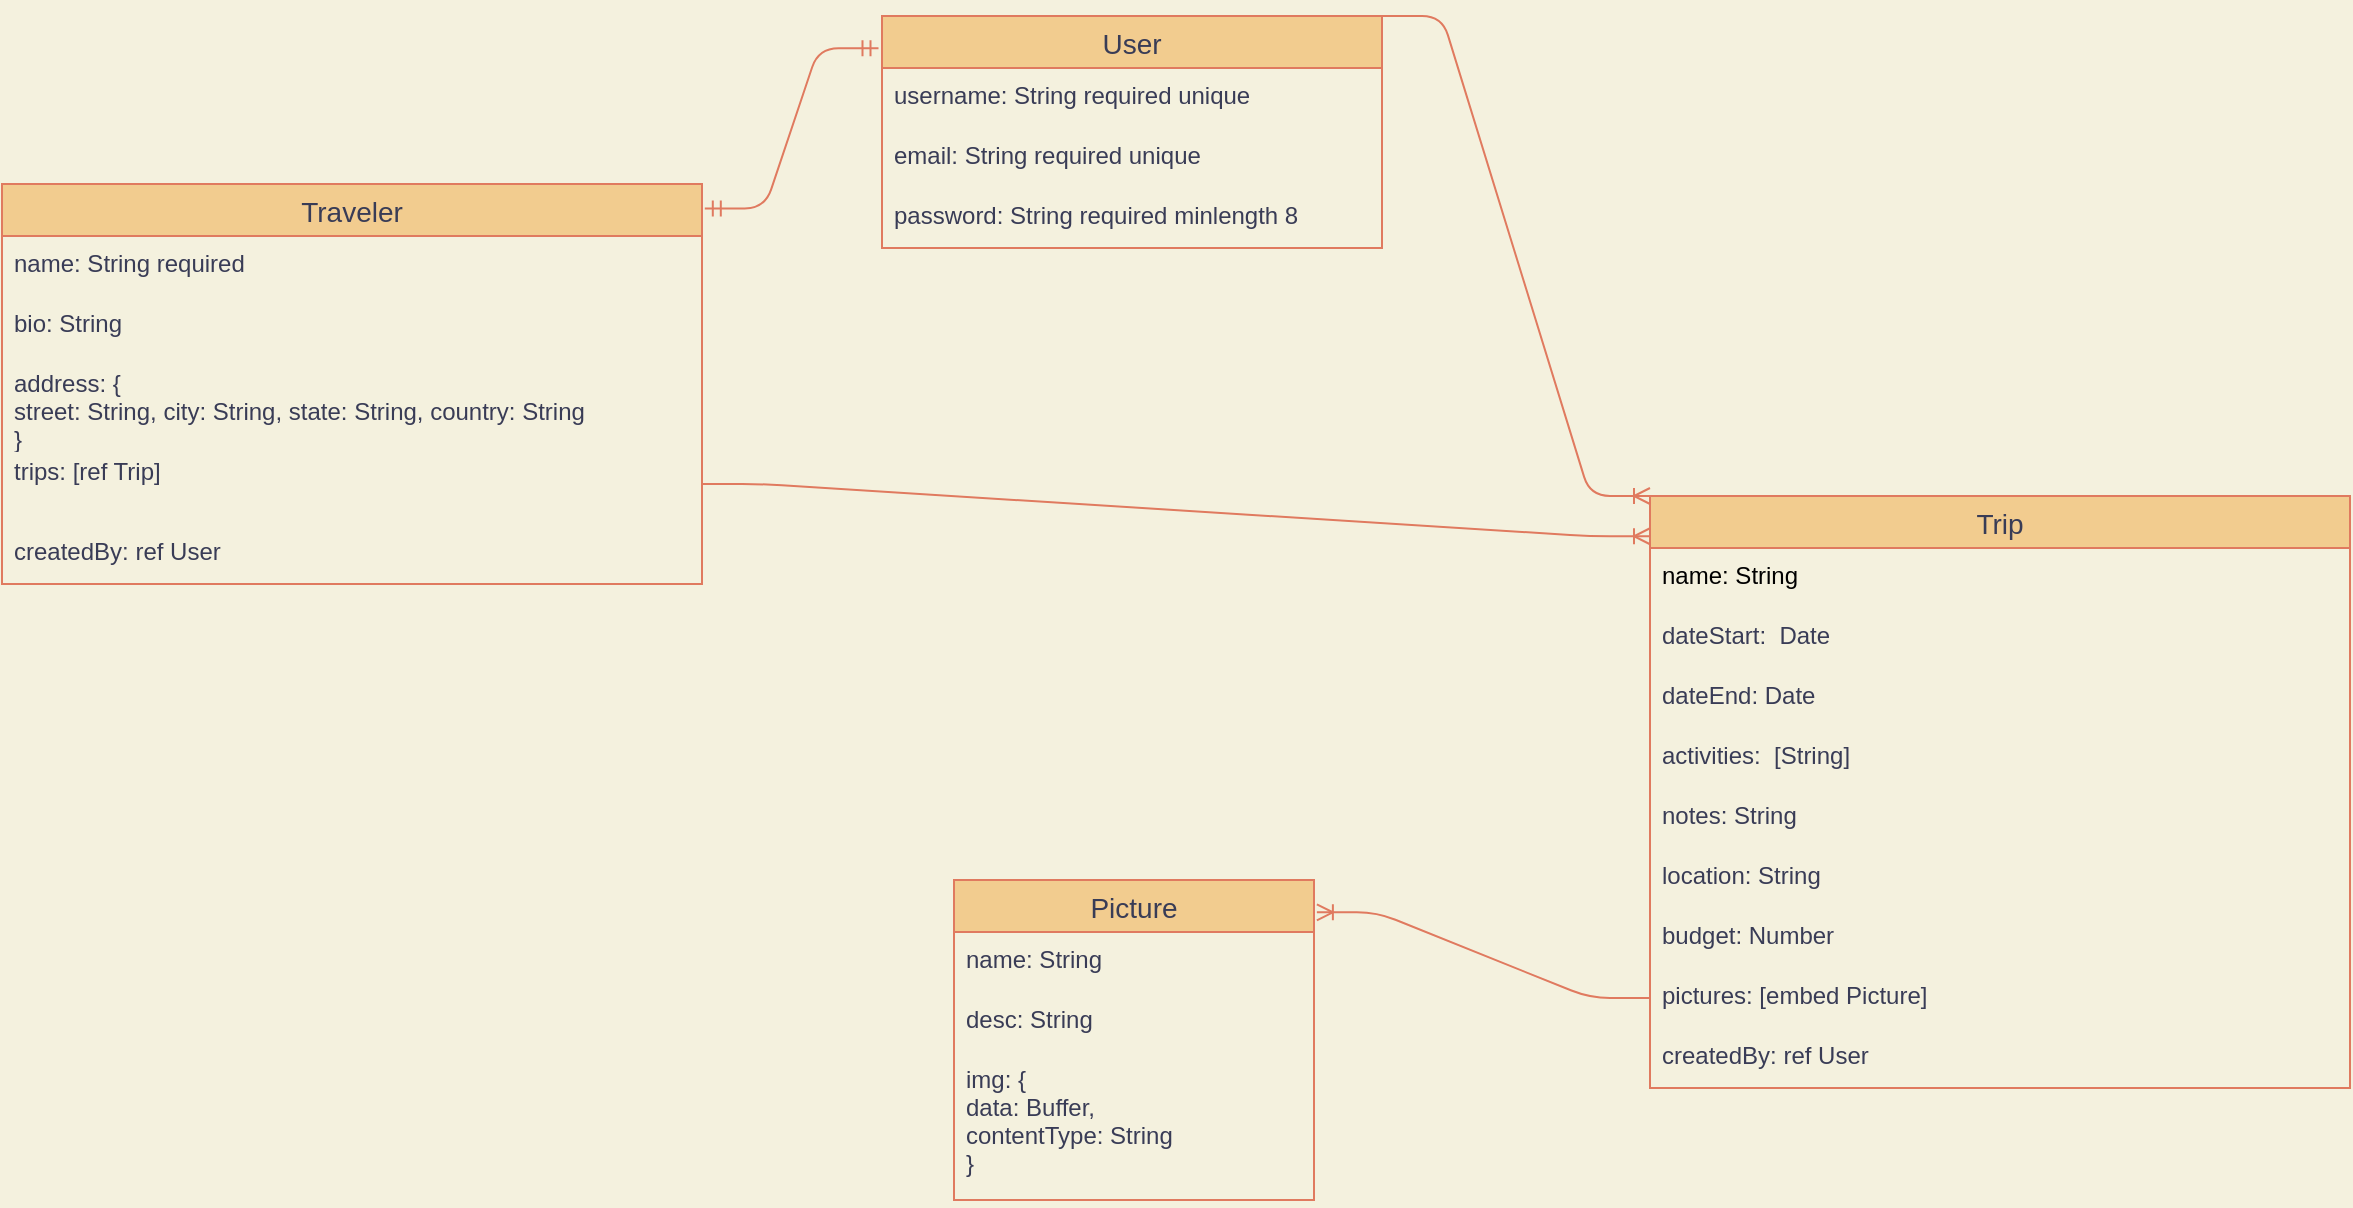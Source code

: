 <mxfile version="13.10.0" type="embed">
    <diagram id="rpIpxrknLldK7d_ocUqV" name="Page-1">
        <mxGraphModel dx="1525" dy="930" grid="1" gridSize="12" guides="0" tooltips="1" connect="1" arrows="1" fold="1" page="1" pageScale="1" pageWidth="850" pageHeight="1100" background="#F4F1DE" math="0" shadow="0">
            <root>
                <mxCell id="0"/>
                <mxCell id="1" parent="0"/>
                <mxCell id="2" value="Traveler" style="swimlane;fontStyle=0;childLayout=stackLayout;horizontal=1;startSize=26;horizontalStack=0;resizeParent=1;resizeParentMax=0;resizeLast=0;collapsible=1;marginBottom=0;align=center;fontSize=14;fillColor=#F2CC8F;strokeColor=#E07A5F;fontColor=#393C56;" parent="1" vertex="1">
                    <mxGeometry x="40" y="180" width="350" height="200" as="geometry"/>
                </mxCell>
                <mxCell id="3" value="name: String required" style="text;strokeColor=none;fillColor=none;spacingLeft=4;spacingRight=4;overflow=hidden;rotatable=0;points=[[0,0.5],[1,0.5]];portConstraint=eastwest;fontSize=12;fontColor=#393C56;" parent="2" vertex="1">
                    <mxGeometry y="26" width="350" height="30" as="geometry"/>
                </mxCell>
                <mxCell id="4" value="bio: String" style="text;strokeColor=none;fillColor=none;spacingLeft=4;spacingRight=4;overflow=hidden;rotatable=0;points=[[0,0.5],[1,0.5]];portConstraint=eastwest;fontSize=12;fontColor=#393C56;" parent="2" vertex="1">
                    <mxGeometry y="56" width="350" height="30" as="geometry"/>
                </mxCell>
                <mxCell id="20" value="address: { &#10;street: String, city: String, state: String, country: String&#10;}" style="text;strokeColor=none;fillColor=none;spacingLeft=4;spacingRight=4;overflow=hidden;rotatable=0;points=[[0,0.5],[1,0.5]];portConstraint=eastwest;fontSize=12;fontColor=#393C56;" parent="2" vertex="1">
                    <mxGeometry y="86" width="350" height="44" as="geometry"/>
                </mxCell>
                <mxCell id="16" value="trips: [ref Trip]" style="text;strokeColor=none;fillColor=none;spacingLeft=4;spacingRight=4;overflow=hidden;rotatable=0;points=[[0,0.5],[1,0.5]];portConstraint=eastwest;fontSize=12;fontColor=#393C56;" parent="2" vertex="1">
                    <mxGeometry y="130" width="350" height="40" as="geometry"/>
                </mxCell>
                <mxCell id="44" value="createdBy: ref User" style="text;strokeColor=none;fillColor=none;spacingLeft=4;spacingRight=4;overflow=hidden;rotatable=0;points=[[0,0.5],[1,0.5]];portConstraint=eastwest;fontSize=12;fontColor=#393C56;" parent="2" vertex="1">
                    <mxGeometry y="170" width="350" height="30" as="geometry"/>
                </mxCell>
                <mxCell id="10" value="Trip" style="swimlane;fontStyle=0;childLayout=stackLayout;horizontal=1;startSize=26;horizontalStack=0;resizeParent=1;resizeParentMax=0;resizeLast=0;collapsible=1;marginBottom=0;align=center;fontSize=14;fillColor=#F2CC8F;strokeColor=#E07A5F;fontColor=#393C56;" parent="1" vertex="1">
                    <mxGeometry x="864" y="336" width="350" height="296" as="geometry"/>
                </mxCell>
                <mxCell id="49" value="name: String" style="text;strokeColor=none;fillColor=none;spacingLeft=4;spacingRight=4;overflow=hidden;rotatable=0;points=[[0,0.5],[1,0.5]];portConstraint=eastwest;fontSize=12;fontColor=#000000;" vertex="1" parent="10">
                    <mxGeometry y="26" width="350" height="30" as="geometry"/>
                </mxCell>
                <mxCell id="11" value="dateStart:  Date" style="text;strokeColor=none;fillColor=none;spacingLeft=4;spacingRight=4;overflow=hidden;rotatable=0;points=[[0,0.5],[1,0.5]];portConstraint=eastwest;fontSize=12;fontColor=#393C56;" parent="10" vertex="1">
                    <mxGeometry y="56" width="350" height="30" as="geometry"/>
                </mxCell>
                <mxCell id="27" value="dateEnd: Date" style="text;strokeColor=none;fillColor=none;spacingLeft=4;spacingRight=4;overflow=hidden;rotatable=0;points=[[0,0.5],[1,0.5]];portConstraint=eastwest;fontSize=12;fontColor=#393C56;" parent="10" vertex="1">
                    <mxGeometry y="86" width="350" height="30" as="geometry"/>
                </mxCell>
                <mxCell id="28" value="activities:  [String]" style="text;strokeColor=none;fillColor=none;spacingLeft=4;spacingRight=4;overflow=hidden;rotatable=0;points=[[0,0.5],[1,0.5]];portConstraint=eastwest;fontSize=12;fontColor=#393C56;" parent="10" vertex="1">
                    <mxGeometry y="116" width="350" height="30" as="geometry"/>
                </mxCell>
                <mxCell id="22" value="notes: String" style="text;strokeColor=none;fillColor=none;spacingLeft=4;spacingRight=4;overflow=hidden;rotatable=0;points=[[0,0.5],[1,0.5]];portConstraint=eastwest;fontSize=12;fontColor=#393C56;" parent="10" vertex="1">
                    <mxGeometry y="146" width="350" height="30" as="geometry"/>
                </mxCell>
                <mxCell id="24" value="location: String" style="text;strokeColor=none;fillColor=none;spacingLeft=4;spacingRight=4;overflow=hidden;rotatable=0;points=[[0,0.5],[1,0.5]];portConstraint=eastwest;fontSize=12;fontColor=#393C56;" parent="10" vertex="1">
                    <mxGeometry y="176" width="350" height="30" as="geometry"/>
                </mxCell>
                <mxCell id="25" value="budget: Number" style="text;strokeColor=none;fillColor=none;spacingLeft=4;spacingRight=4;overflow=hidden;rotatable=0;points=[[0,0.5],[1,0.5]];portConstraint=eastwest;fontSize=12;fontColor=#393C56;" parent="10" vertex="1">
                    <mxGeometry y="206" width="350" height="30" as="geometry"/>
                </mxCell>
                <mxCell id="37" value="pictures: [embed Picture]" style="text;strokeColor=none;fillColor=none;spacingLeft=4;spacingRight=4;overflow=hidden;rotatable=0;points=[[0,0.5],[1,0.5]];portConstraint=eastwest;fontSize=12;fontColor=#393C56;" parent="10" vertex="1">
                    <mxGeometry y="236" width="350" height="30" as="geometry"/>
                </mxCell>
                <mxCell id="13" value="createdBy: ref User " style="text;strokeColor=none;fillColor=none;spacingLeft=4;spacingRight=4;overflow=hidden;rotatable=0;points=[[0,0.5],[1,0.5]];portConstraint=eastwest;fontSize=12;fontColor=#393C56;" parent="10" vertex="1">
                    <mxGeometry y="266" width="350" height="30" as="geometry"/>
                </mxCell>
                <mxCell id="14" value="" style="edgeStyle=entityRelationEdgeStyle;fontSize=12;html=1;endArrow=ERoneToMany;exitX=1;exitY=0.5;exitDx=0;exitDy=0;entryX=0;entryY=0.068;entryDx=0;entryDy=0;entryPerimeter=0;strokeColor=#E07A5F;fontColor=#393C56;labelBackgroundColor=#F4F1DE;" parent="1" source="16" target="10" edge="1">
                    <mxGeometry width="100" height="100" relative="1" as="geometry">
                        <mxPoint x="310" y="350" as="sourcePoint"/>
                        <mxPoint x="410" y="250" as="targetPoint"/>
                    </mxGeometry>
                </mxCell>
                <mxCell id="31" value="Picture" style="swimlane;fontStyle=0;childLayout=stackLayout;horizontal=1;startSize=26;horizontalStack=0;resizeParent=1;resizeParentMax=0;resizeLast=0;collapsible=1;marginBottom=0;align=center;fontSize=14;fillColor=#F2CC8F;strokeColor=#E07A5F;fontColor=#393C56;" parent="1" vertex="1">
                    <mxGeometry x="516" y="528" width="180" height="160" as="geometry"/>
                </mxCell>
                <mxCell id="32" value="name: String" style="text;strokeColor=none;fillColor=none;spacingLeft=4;spacingRight=4;overflow=hidden;rotatable=0;points=[[0,0.5],[1,0.5]];portConstraint=eastwest;fontSize=12;fontColor=#393C56;" parent="31" vertex="1">
                    <mxGeometry y="26" width="180" height="30" as="geometry"/>
                </mxCell>
                <mxCell id="33" value="desc: String" style="text;strokeColor=none;fillColor=none;spacingLeft=4;spacingRight=4;overflow=hidden;rotatable=0;points=[[0,0.5],[1,0.5]];portConstraint=eastwest;fontSize=12;fontColor=#393C56;" parent="31" vertex="1">
                    <mxGeometry y="56" width="180" height="30" as="geometry"/>
                </mxCell>
                <mxCell id="34" value="img: {&#10;data: Buffer,&#10;contentType: String&#10;}" style="text;strokeColor=none;fillColor=none;spacingLeft=4;spacingRight=4;overflow=hidden;rotatable=0;points=[[0,0.5],[1,0.5]];portConstraint=eastwest;fontSize=12;fontColor=#393C56;" parent="31" vertex="1">
                    <mxGeometry y="86" width="180" height="74" as="geometry"/>
                </mxCell>
                <mxCell id="38" value="" style="edgeStyle=entityRelationEdgeStyle;fontSize=12;html=1;endArrow=ERoneToMany;entryX=1.008;entryY=0.101;entryDx=0;entryDy=0;entryPerimeter=0;exitX=0;exitY=0.5;exitDx=0;exitDy=0;strokeColor=#E07A5F;fontColor=#393C56;labelBackgroundColor=#F4F1DE;" parent="1" source="37" target="31" edge="1">
                    <mxGeometry width="100" height="100" relative="1" as="geometry">
                        <mxPoint x="480" y="640" as="sourcePoint"/>
                        <mxPoint x="540" y="490" as="targetPoint"/>
                    </mxGeometry>
                </mxCell>
                <mxCell id="39" value="User" style="swimlane;fontStyle=0;childLayout=stackLayout;horizontal=1;startSize=26;horizontalStack=0;resizeParent=1;resizeParentMax=0;resizeLast=0;collapsible=1;marginBottom=0;align=center;fontSize=14;fillColor=#F2CC8F;strokeColor=#E07A5F;fontColor=#393C56;" parent="1" vertex="1">
                    <mxGeometry x="480" y="96" width="250" height="116" as="geometry"/>
                </mxCell>
                <mxCell id="40" value="username: String required unique" style="text;strokeColor=none;fillColor=none;spacingLeft=4;spacingRight=4;overflow=hidden;rotatable=0;points=[[0,0.5],[1,0.5]];portConstraint=eastwest;fontSize=12;fontColor=#393C56;" parent="39" vertex="1">
                    <mxGeometry y="26" width="250" height="30" as="geometry"/>
                </mxCell>
                <mxCell id="41" value="email: String required unique" style="text;strokeColor=none;fillColor=none;spacingLeft=4;spacingRight=4;overflow=hidden;rotatable=0;points=[[0,0.5],[1,0.5]];portConstraint=eastwest;fontSize=12;fontColor=#393C56;" parent="39" vertex="1">
                    <mxGeometry y="56" width="250" height="30" as="geometry"/>
                </mxCell>
                <mxCell id="42" value="password: String required minlength 8" style="text;strokeColor=none;fillColor=none;spacingLeft=4;spacingRight=4;overflow=hidden;rotatable=0;points=[[0,0.5],[1,0.5]];portConstraint=eastwest;fontSize=12;fontColor=#393C56;" parent="39" vertex="1">
                    <mxGeometry y="86" width="250" height="30" as="geometry"/>
                </mxCell>
                <mxCell id="43" value="" style="edgeStyle=entityRelationEdgeStyle;fontSize=12;html=1;endArrow=ERmandOne;startArrow=ERmandOne;entryX=-0.007;entryY=0.139;entryDx=0;entryDy=0;entryPerimeter=0;exitX=1.004;exitY=0.061;exitDx=0;exitDy=0;exitPerimeter=0;fontColor=#393C56;labelBackgroundColor=#F4F1DE;strokeColor=#E07A5F;" parent="1" source="2" target="39" edge="1">
                    <mxGeometry width="100" height="100" relative="1" as="geometry">
                        <mxPoint x="290" y="260" as="sourcePoint"/>
                        <mxPoint x="390" y="160" as="targetPoint"/>
                    </mxGeometry>
                </mxCell>
                <mxCell id="46" value="" style="edgeStyle=entityRelationEdgeStyle;fontSize=12;html=1;endArrow=ERoneToMany;fillColor=#a20025;exitX=1;exitY=0;exitDx=0;exitDy=0;entryX=0;entryY=0;entryDx=0;entryDy=0;strokeColor=#E07A5F;" edge="1" parent="1" source="39" target="10">
                    <mxGeometry width="100" height="100" relative="1" as="geometry">
                        <mxPoint x="816" y="244" as="sourcePoint"/>
                        <mxPoint x="889" y="304" as="targetPoint"/>
                    </mxGeometry>
                </mxCell>
            </root>
        </mxGraphModel>
    </diagram>
</mxfile>